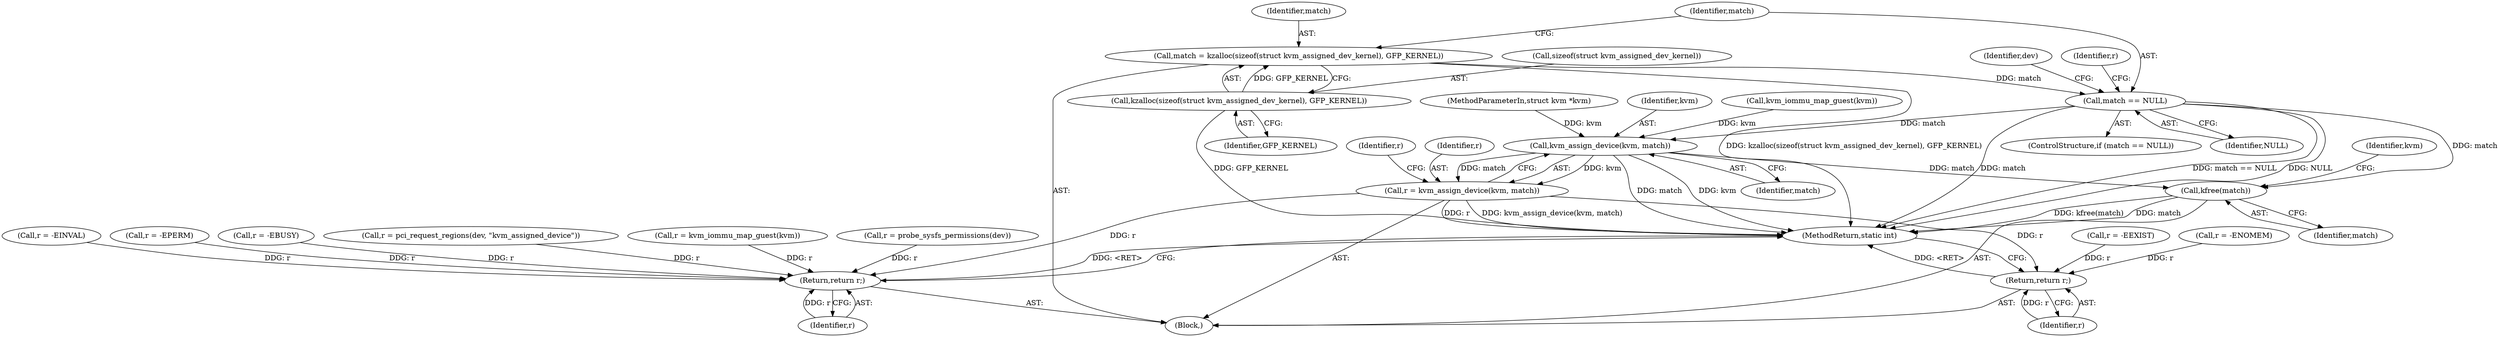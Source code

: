 digraph "0_linux_c4e7f9022e506c6635a5037713c37118e23193e4@pointer" {
"1000156" [label="(Call,match = kzalloc(sizeof(struct kvm_assigned_dev_kernel), GFP_KERNEL))"];
"1000158" [label="(Call,kzalloc(sizeof(struct kvm_assigned_dev_kernel), GFP_KERNEL))"];
"1000163" [label="(Call,match == NULL)"];
"1000341" [label="(Call,kvm_assign_device(kvm, match))"];
"1000339" [label="(Call,r = kvm_assign_device(kvm, match))"];
"1000359" [label="(Return,return r;)"];
"1000396" [label="(Return,return r;)"];
"1000383" [label="(Call,kfree(match))"];
"1000210" [label="(Call,r = probe_sysfs_permissions(dev))"];
"1000164" [label="(Identifier,match)"];
"1000105" [label="(Block,)"];
"1000388" [label="(Identifier,kvm)"];
"1000343" [label="(Identifier,match)"];
"1000163" [label="(Call,match == NULL)"];
"1000345" [label="(Identifier,r)"];
"1000359" [label="(Return,return r;)"];
"1000342" [label="(Identifier,kvm)"];
"1000159" [label="(Call,sizeof(struct kvm_assigned_dev_kernel))"];
"1000188" [label="(Call,r = -EINVAL)"];
"1000383" [label="(Call,kfree(match))"];
"1000396" [label="(Return,return r;)"];
"1000205" [label="(Call,r = -EPERM)"];
"1000360" [label="(Identifier,r)"];
"1000158" [label="(Call,kzalloc(sizeof(struct kvm_assigned_dev_kernel), GFP_KERNEL))"];
"1000156" [label="(Call,match = kzalloc(sizeof(struct kvm_assigned_dev_kernel), GFP_KERNEL))"];
"1000151" [label="(Call,r = -EEXIST)"];
"1000340" [label="(Identifier,r)"];
"1000162" [label="(ControlStructure,if (match == NULL))"];
"1000165" [label="(Identifier,NULL)"];
"1000398" [label="(MethodReturn,static int)"];
"1000397" [label="(Identifier,r)"];
"1000221" [label="(Call,r = -EBUSY)"];
"1000226" [label="(Call,r = pci_request_regions(dev, \"kvm_assigned_device\"))"];
"1000339" [label="(Call,r = kvm_assign_device(kvm, match))"];
"1000384" [label="(Identifier,match)"];
"1000167" [label="(Call,r = -ENOMEM)"];
"1000334" [label="(Call,kvm_iommu_map_guest(kvm))"];
"1000173" [label="(Identifier,dev)"];
"1000168" [label="(Identifier,r)"];
"1000341" [label="(Call,kvm_assign_device(kvm, match))"];
"1000103" [label="(MethodParameterIn,struct kvm *kvm)"];
"1000157" [label="(Identifier,match)"];
"1000332" [label="(Call,r = kvm_iommu_map_guest(kvm))"];
"1000161" [label="(Identifier,GFP_KERNEL)"];
"1000156" -> "1000105"  [label="AST: "];
"1000156" -> "1000158"  [label="CFG: "];
"1000157" -> "1000156"  [label="AST: "];
"1000158" -> "1000156"  [label="AST: "];
"1000164" -> "1000156"  [label="CFG: "];
"1000156" -> "1000398"  [label="DDG: kzalloc(sizeof(struct kvm_assigned_dev_kernel), GFP_KERNEL)"];
"1000158" -> "1000156"  [label="DDG: GFP_KERNEL"];
"1000156" -> "1000163"  [label="DDG: match"];
"1000158" -> "1000161"  [label="CFG: "];
"1000159" -> "1000158"  [label="AST: "];
"1000161" -> "1000158"  [label="AST: "];
"1000158" -> "1000398"  [label="DDG: GFP_KERNEL"];
"1000163" -> "1000162"  [label="AST: "];
"1000163" -> "1000165"  [label="CFG: "];
"1000164" -> "1000163"  [label="AST: "];
"1000165" -> "1000163"  [label="AST: "];
"1000168" -> "1000163"  [label="CFG: "];
"1000173" -> "1000163"  [label="CFG: "];
"1000163" -> "1000398"  [label="DDG: match"];
"1000163" -> "1000398"  [label="DDG: match == NULL"];
"1000163" -> "1000398"  [label="DDG: NULL"];
"1000163" -> "1000341"  [label="DDG: match"];
"1000163" -> "1000383"  [label="DDG: match"];
"1000341" -> "1000339"  [label="AST: "];
"1000341" -> "1000343"  [label="CFG: "];
"1000342" -> "1000341"  [label="AST: "];
"1000343" -> "1000341"  [label="AST: "];
"1000339" -> "1000341"  [label="CFG: "];
"1000341" -> "1000398"  [label="DDG: match"];
"1000341" -> "1000398"  [label="DDG: kvm"];
"1000341" -> "1000339"  [label="DDG: kvm"];
"1000341" -> "1000339"  [label="DDG: match"];
"1000334" -> "1000341"  [label="DDG: kvm"];
"1000103" -> "1000341"  [label="DDG: kvm"];
"1000341" -> "1000383"  [label="DDG: match"];
"1000339" -> "1000105"  [label="AST: "];
"1000340" -> "1000339"  [label="AST: "];
"1000345" -> "1000339"  [label="CFG: "];
"1000339" -> "1000398"  [label="DDG: r"];
"1000339" -> "1000398"  [label="DDG: kvm_assign_device(kvm, match)"];
"1000339" -> "1000359"  [label="DDG: r"];
"1000339" -> "1000396"  [label="DDG: r"];
"1000359" -> "1000105"  [label="AST: "];
"1000359" -> "1000360"  [label="CFG: "];
"1000360" -> "1000359"  [label="AST: "];
"1000398" -> "1000359"  [label="CFG: "];
"1000359" -> "1000398"  [label="DDG: <RET>"];
"1000360" -> "1000359"  [label="DDG: r"];
"1000167" -> "1000359"  [label="DDG: r"];
"1000151" -> "1000359"  [label="DDG: r"];
"1000396" -> "1000105"  [label="AST: "];
"1000396" -> "1000397"  [label="CFG: "];
"1000397" -> "1000396"  [label="AST: "];
"1000398" -> "1000396"  [label="CFG: "];
"1000396" -> "1000398"  [label="DDG: <RET>"];
"1000397" -> "1000396"  [label="DDG: r"];
"1000188" -> "1000396"  [label="DDG: r"];
"1000205" -> "1000396"  [label="DDG: r"];
"1000221" -> "1000396"  [label="DDG: r"];
"1000332" -> "1000396"  [label="DDG: r"];
"1000226" -> "1000396"  [label="DDG: r"];
"1000210" -> "1000396"  [label="DDG: r"];
"1000383" -> "1000105"  [label="AST: "];
"1000383" -> "1000384"  [label="CFG: "];
"1000384" -> "1000383"  [label="AST: "];
"1000388" -> "1000383"  [label="CFG: "];
"1000383" -> "1000398"  [label="DDG: kfree(match)"];
"1000383" -> "1000398"  [label="DDG: match"];
}
